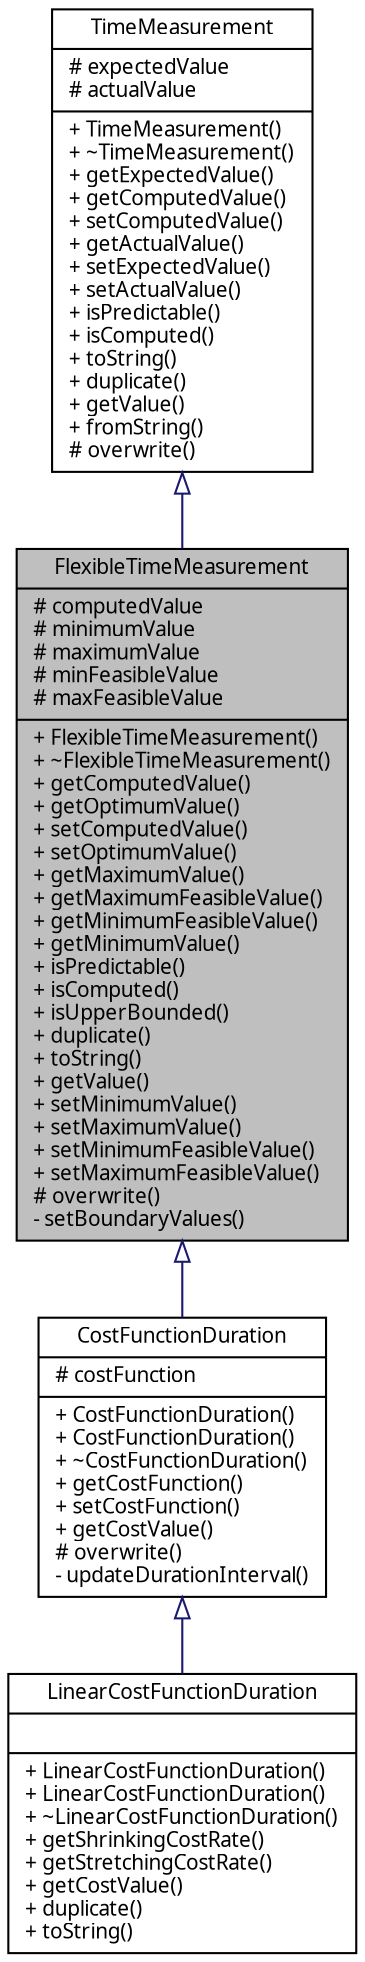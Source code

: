 digraph G
{
  edge [fontname="FreeSans.ttf",fontsize=10,labelfontname="FreeSans.ttf",labelfontsize=10];
  node [fontname="FreeSans.ttf",fontsize=10,shape=record];
  Node1 [label="{FlexibleTimeMeasurement\n|# computedValue\l# minimumValue\l# maximumValue\l# minFeasibleValue\l# maxFeasibleValue\l|+ FlexibleTimeMeasurement()\l+ ~FlexibleTimeMeasurement()\l+ getComputedValue()\l+ getOptimumValue()\l+ setComputedValue()\l+ setOptimumValue()\l+ getMaximumValue()\l+ getMaximumFeasibleValue()\l+ getMinimumFeasibleValue()\l+ getMinimumValue()\l+ isPredictable()\l+ isComputed()\l+ isUpperBounded()\l+ duplicate()\l+ toString()\l+ getValue()\l+ setMinimumValue()\l+ setMaximumValue()\l+ setMinimumFeasibleValue()\l+ setMaximumFeasibleValue()\l# overwrite()\l- setBoundaryValues()\l}",height=0.2,width=0.4,color="black", fillcolor="grey75", style="filled" fontcolor="black"];
  Node2 -> Node1 [dir=back,color="midnightblue",fontsize=10,style="solid",arrowtail="empty",fontname="FreeSans.ttf"];
  Node2 [label="{TimeMeasurement\n|# expectedValue\l# actualValue\l|+ TimeMeasurement()\l+ ~TimeMeasurement()\l+ getExpectedValue()\l+ getComputedValue()\l+ setComputedValue()\l+ getActualValue()\l+ setExpectedValue()\l+ setActualValue()\l+ isPredictable()\l+ isComputed()\l+ toString()\l+ duplicate()\l+ getValue()\l+ fromString()\l# overwrite()\l}",height=0.2,width=0.4,color="black", fillcolor="white", style="filled",URL="$classbr_1_1pucrio_1_1telemidia_1_1ginga_1_1ncl_1_1model_1_1time_1_1TimeMeasurement.html"];
  Node1 -> Node3 [dir=back,color="midnightblue",fontsize=10,style="solid",arrowtail="empty",fontname="FreeSans.ttf"];
  Node3 [label="{CostFunctionDuration\n|# costFunction\l|+ CostFunctionDuration()\l+ CostFunctionDuration()\l+ ~CostFunctionDuration()\l+ getCostFunction()\l+ setCostFunction()\l+ getCostValue()\l# overwrite()\l- updateDurationInterval()\l}",height=0.2,width=0.4,color="black", fillcolor="white", style="filled",URL="$classbr_1_1pucrio_1_1telemidia_1_1ginga_1_1ncl_1_1model_1_1time_1_1CostFunctionDuration.html"];
  Node3 -> Node4 [dir=back,color="midnightblue",fontsize=10,style="solid",arrowtail="empty",fontname="FreeSans.ttf"];
  Node4 [label="{LinearCostFunctionDuration\n||+ LinearCostFunctionDuration()\l+ LinearCostFunctionDuration()\l+ ~LinearCostFunctionDuration()\l+ getShrinkingCostRate()\l+ getStretchingCostRate()\l+ getCostValue()\l+ duplicate()\l+ toString()\l}",height=0.2,width=0.4,color="black", fillcolor="white", style="filled",URL="$classbr_1_1pucrio_1_1telemidia_1_1ginga_1_1ncl_1_1model_1_1time_1_1LinearCostFunctionDuration.html"];
}
